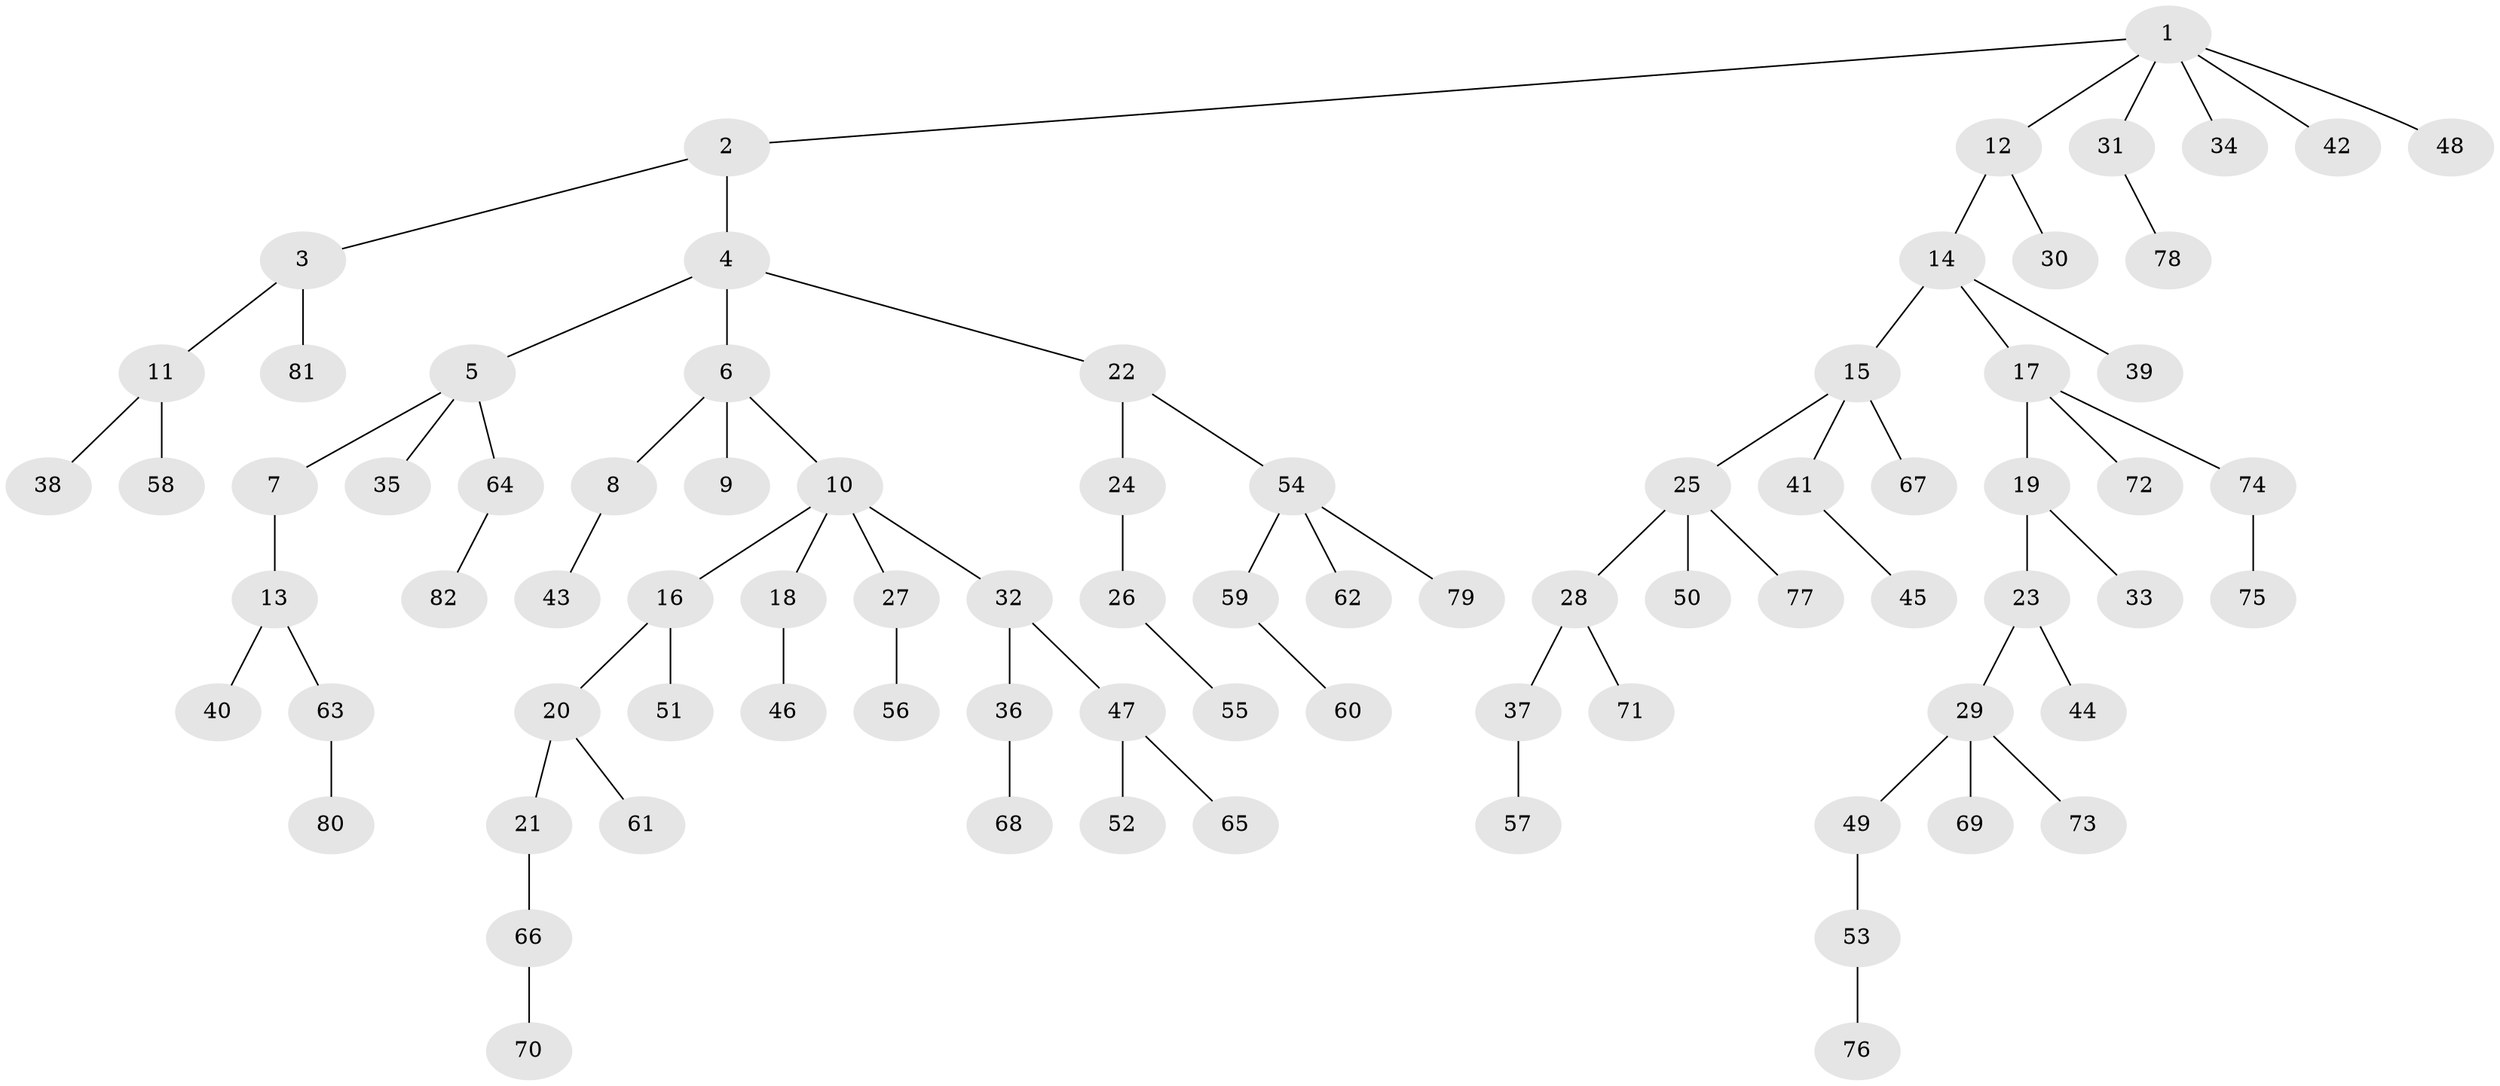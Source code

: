 // coarse degree distribution, {6: 0.017241379310344827, 3: 0.20689655172413793, 4: 0.034482758620689655, 5: 0.017241379310344827, 2: 0.29310344827586204, 1: 0.43103448275862066}
// Generated by graph-tools (version 1.1) at 2025/37/03/04/25 23:37:27]
// undirected, 82 vertices, 81 edges
graph export_dot {
  node [color=gray90,style=filled];
  1;
  2;
  3;
  4;
  5;
  6;
  7;
  8;
  9;
  10;
  11;
  12;
  13;
  14;
  15;
  16;
  17;
  18;
  19;
  20;
  21;
  22;
  23;
  24;
  25;
  26;
  27;
  28;
  29;
  30;
  31;
  32;
  33;
  34;
  35;
  36;
  37;
  38;
  39;
  40;
  41;
  42;
  43;
  44;
  45;
  46;
  47;
  48;
  49;
  50;
  51;
  52;
  53;
  54;
  55;
  56;
  57;
  58;
  59;
  60;
  61;
  62;
  63;
  64;
  65;
  66;
  67;
  68;
  69;
  70;
  71;
  72;
  73;
  74;
  75;
  76;
  77;
  78;
  79;
  80;
  81;
  82;
  1 -- 2;
  1 -- 12;
  1 -- 31;
  1 -- 34;
  1 -- 42;
  1 -- 48;
  2 -- 3;
  2 -- 4;
  3 -- 11;
  3 -- 81;
  4 -- 5;
  4 -- 6;
  4 -- 22;
  5 -- 7;
  5 -- 35;
  5 -- 64;
  6 -- 8;
  6 -- 9;
  6 -- 10;
  7 -- 13;
  8 -- 43;
  10 -- 16;
  10 -- 18;
  10 -- 27;
  10 -- 32;
  11 -- 38;
  11 -- 58;
  12 -- 14;
  12 -- 30;
  13 -- 40;
  13 -- 63;
  14 -- 15;
  14 -- 17;
  14 -- 39;
  15 -- 25;
  15 -- 41;
  15 -- 67;
  16 -- 20;
  16 -- 51;
  17 -- 19;
  17 -- 72;
  17 -- 74;
  18 -- 46;
  19 -- 23;
  19 -- 33;
  20 -- 21;
  20 -- 61;
  21 -- 66;
  22 -- 24;
  22 -- 54;
  23 -- 29;
  23 -- 44;
  24 -- 26;
  25 -- 28;
  25 -- 50;
  25 -- 77;
  26 -- 55;
  27 -- 56;
  28 -- 37;
  28 -- 71;
  29 -- 49;
  29 -- 69;
  29 -- 73;
  31 -- 78;
  32 -- 36;
  32 -- 47;
  36 -- 68;
  37 -- 57;
  41 -- 45;
  47 -- 52;
  47 -- 65;
  49 -- 53;
  53 -- 76;
  54 -- 59;
  54 -- 62;
  54 -- 79;
  59 -- 60;
  63 -- 80;
  64 -- 82;
  66 -- 70;
  74 -- 75;
}
